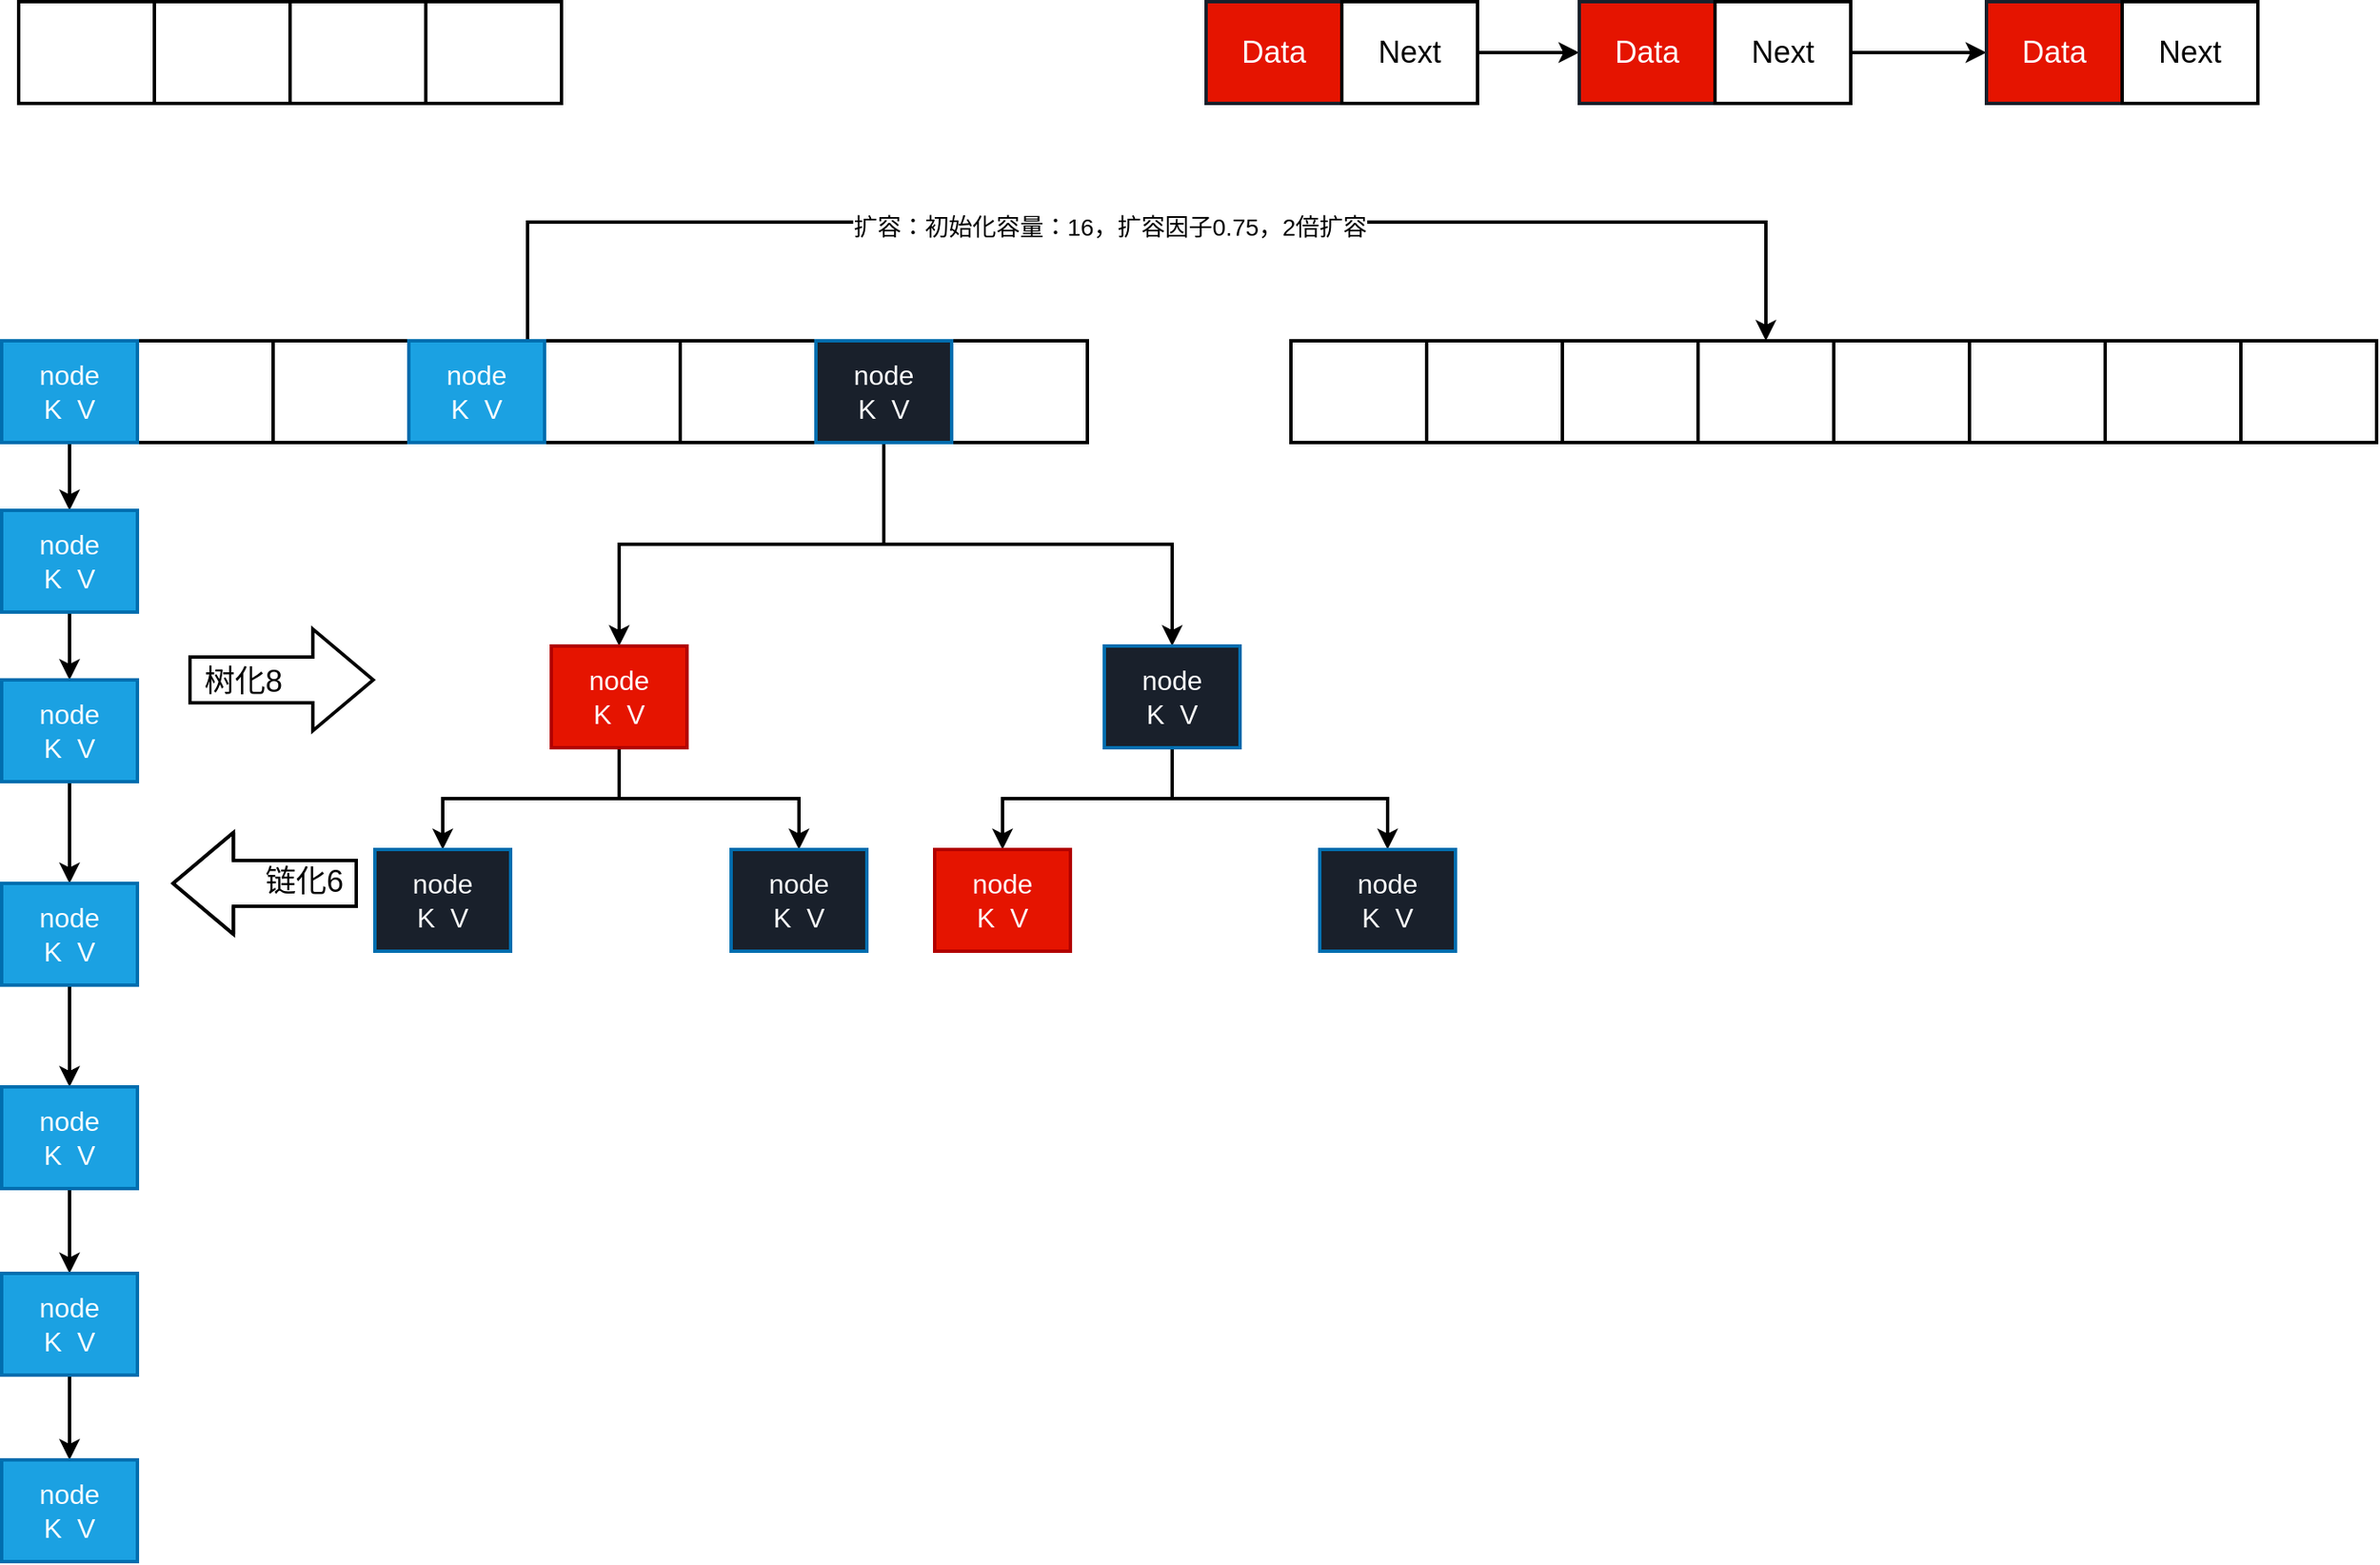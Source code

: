 <mxfile version="15.9.6" type="github">
  <diagram id="V2agxWNDqFFHkdYsPJiL" name="HashMap">
    <mxGraphModel dx="1038" dy="647" grid="1" gridSize="10" guides="1" tooltips="1" connect="1" arrows="1" fold="1" page="1" pageScale="1" pageWidth="827" pageHeight="1169" math="0" shadow="0">
      <root>
        <mxCell id="0" />
        <mxCell id="1" parent="0" />
        <mxCell id="HIqjcw73Yl3vF48u5pDZ-1" value="" style="rounded=0;whiteSpace=wrap;html=1;strokeWidth=2;" vertex="1" parent="1">
          <mxGeometry x="50" y="230" width="80" height="60" as="geometry" />
        </mxCell>
        <mxCell id="HIqjcw73Yl3vF48u5pDZ-2" value="" style="rounded=0;whiteSpace=wrap;html=1;strokeWidth=2;" vertex="1" parent="1">
          <mxGeometry x="130" y="230" width="80" height="60" as="geometry" />
        </mxCell>
        <mxCell id="HIqjcw73Yl3vF48u5pDZ-4" value="" style="rounded=0;whiteSpace=wrap;html=1;strokeWidth=2;" vertex="1" parent="1">
          <mxGeometry x="210" y="230" width="80" height="60" as="geometry" />
        </mxCell>
        <mxCell id="HIqjcw73Yl3vF48u5pDZ-19" style="edgeStyle=orthogonalEdgeStyle;rounded=0;orthogonalLoop=1;jettySize=auto;html=1;entryX=0.5;entryY=0;entryDx=0;entryDy=0;strokeWidth=2;" edge="1" parent="1" source="HIqjcw73Yl3vF48u5pDZ-5" target="HIqjcw73Yl3vF48u5pDZ-14">
          <mxGeometry relative="1" as="geometry">
            <Array as="points">
              <mxPoint x="360" y="160" />
              <mxPoint x="1090" y="160" />
            </Array>
          </mxGeometry>
        </mxCell>
        <mxCell id="HIqjcw73Yl3vF48u5pDZ-20" value="扩容：初始化容量：16，扩容因子0.75，2倍扩容" style="edgeLabel;html=1;align=center;verticalAlign=middle;resizable=0;points=[];fontSize=14;" vertex="1" connectable="0" parent="HIqjcw73Yl3vF48u5pDZ-19">
          <mxGeometry x="-0.051" y="-3" relative="1" as="geometry">
            <mxPoint as="offset" />
          </mxGeometry>
        </mxCell>
        <mxCell id="HIqjcw73Yl3vF48u5pDZ-5" value="" style="rounded=0;whiteSpace=wrap;html=1;strokeWidth=2;" vertex="1" parent="1">
          <mxGeometry x="290" y="230" width="80" height="60" as="geometry" />
        </mxCell>
        <mxCell id="HIqjcw73Yl3vF48u5pDZ-7" value="" style="rounded=0;whiteSpace=wrap;html=1;strokeWidth=2;" vertex="1" parent="1">
          <mxGeometry x="370" y="230" width="80" height="60" as="geometry" />
        </mxCell>
        <mxCell id="HIqjcw73Yl3vF48u5pDZ-8" value="" style="rounded=0;whiteSpace=wrap;html=1;strokeWidth=2;" vertex="1" parent="1">
          <mxGeometry x="450" y="230" width="80" height="60" as="geometry" />
        </mxCell>
        <mxCell id="HIqjcw73Yl3vF48u5pDZ-9" value="" style="rounded=0;whiteSpace=wrap;html=1;strokeWidth=2;" vertex="1" parent="1">
          <mxGeometry x="530" y="230" width="80" height="60" as="geometry" />
        </mxCell>
        <mxCell id="HIqjcw73Yl3vF48u5pDZ-10" value="" style="rounded=0;whiteSpace=wrap;html=1;strokeWidth=2;" vertex="1" parent="1">
          <mxGeometry x="610" y="230" width="80" height="60" as="geometry" />
        </mxCell>
        <mxCell id="HIqjcw73Yl3vF48u5pDZ-11" value="" style="rounded=0;whiteSpace=wrap;html=1;strokeWidth=2;" vertex="1" parent="1">
          <mxGeometry x="810" y="230" width="80" height="60" as="geometry" />
        </mxCell>
        <mxCell id="HIqjcw73Yl3vF48u5pDZ-12" value="" style="rounded=0;whiteSpace=wrap;html=1;strokeWidth=2;" vertex="1" parent="1">
          <mxGeometry x="890" y="230" width="80" height="60" as="geometry" />
        </mxCell>
        <mxCell id="HIqjcw73Yl3vF48u5pDZ-13" value="" style="rounded=0;whiteSpace=wrap;html=1;strokeWidth=2;" vertex="1" parent="1">
          <mxGeometry x="970" y="230" width="80" height="60" as="geometry" />
        </mxCell>
        <mxCell id="HIqjcw73Yl3vF48u5pDZ-14" value="" style="rounded=0;whiteSpace=wrap;html=1;strokeWidth=2;" vertex="1" parent="1">
          <mxGeometry x="1050" y="230" width="80" height="60" as="geometry" />
        </mxCell>
        <mxCell id="HIqjcw73Yl3vF48u5pDZ-15" value="" style="rounded=0;whiteSpace=wrap;html=1;strokeWidth=2;" vertex="1" parent="1">
          <mxGeometry x="1130" y="230" width="80" height="60" as="geometry" />
        </mxCell>
        <mxCell id="HIqjcw73Yl3vF48u5pDZ-16" value="" style="rounded=0;whiteSpace=wrap;html=1;strokeWidth=2;" vertex="1" parent="1">
          <mxGeometry x="1210" y="230" width="80" height="60" as="geometry" />
        </mxCell>
        <mxCell id="HIqjcw73Yl3vF48u5pDZ-17" value="" style="rounded=0;whiteSpace=wrap;html=1;strokeWidth=2;" vertex="1" parent="1">
          <mxGeometry x="1290" y="230" width="80" height="60" as="geometry" />
        </mxCell>
        <mxCell id="HIqjcw73Yl3vF48u5pDZ-18" value="" style="rounded=0;whiteSpace=wrap;html=1;strokeWidth=2;" vertex="1" parent="1">
          <mxGeometry x="1370" y="230" width="80" height="60" as="geometry" />
        </mxCell>
        <mxCell id="HIqjcw73Yl3vF48u5pDZ-42" value="" style="edgeStyle=orthogonalEdgeStyle;rounded=0;orthogonalLoop=1;jettySize=auto;html=1;fontSize=18;strokeWidth=2;" edge="1" parent="1" source="HIqjcw73Yl3vF48u5pDZ-21" target="HIqjcw73Yl3vF48u5pDZ-22">
          <mxGeometry relative="1" as="geometry" />
        </mxCell>
        <mxCell id="HIqjcw73Yl3vF48u5pDZ-21" value="node&lt;br style=&quot;font-size: 16px;&quot;&gt;K&amp;nbsp; V" style="rounded=0;whiteSpace=wrap;html=1;strokeWidth=2;fillColor=#1ba1e2;strokeColor=#006EAF;fontColor=#ffffff;fontSize=16;" vertex="1" parent="1">
          <mxGeometry x="50" y="230" width="80" height="60" as="geometry" />
        </mxCell>
        <mxCell id="HIqjcw73Yl3vF48u5pDZ-43" style="edgeStyle=orthogonalEdgeStyle;rounded=0;orthogonalLoop=1;jettySize=auto;html=1;entryX=0.5;entryY=0;entryDx=0;entryDy=0;fontSize=18;strokeWidth=2;" edge="1" parent="1" source="HIqjcw73Yl3vF48u5pDZ-22" target="HIqjcw73Yl3vF48u5pDZ-23">
          <mxGeometry relative="1" as="geometry" />
        </mxCell>
        <mxCell id="HIqjcw73Yl3vF48u5pDZ-22" value="node&lt;br style=&quot;font-size: 16px;&quot;&gt;K&amp;nbsp; V" style="rounded=0;whiteSpace=wrap;html=1;strokeWidth=2;fillColor=#1ba1e2;strokeColor=#006EAF;fontColor=#ffffff;fontSize=16;" vertex="1" parent="1">
          <mxGeometry x="50" y="330" width="80" height="60" as="geometry" />
        </mxCell>
        <mxCell id="HIqjcw73Yl3vF48u5pDZ-44" style="edgeStyle=orthogonalEdgeStyle;rounded=0;orthogonalLoop=1;jettySize=auto;html=1;entryX=0.5;entryY=0;entryDx=0;entryDy=0;fontSize=18;strokeWidth=2;" edge="1" parent="1" source="HIqjcw73Yl3vF48u5pDZ-23" target="HIqjcw73Yl3vF48u5pDZ-24">
          <mxGeometry relative="1" as="geometry" />
        </mxCell>
        <mxCell id="HIqjcw73Yl3vF48u5pDZ-23" value="node&lt;br style=&quot;font-size: 16px;&quot;&gt;K&amp;nbsp; V" style="rounded=0;whiteSpace=wrap;html=1;strokeWidth=2;fillColor=#1ba1e2;strokeColor=#006EAF;fontColor=#ffffff;fontSize=16;" vertex="1" parent="1">
          <mxGeometry x="50" y="430" width="80" height="60" as="geometry" />
        </mxCell>
        <mxCell id="HIqjcw73Yl3vF48u5pDZ-45" style="edgeStyle=orthogonalEdgeStyle;rounded=0;orthogonalLoop=1;jettySize=auto;html=1;entryX=0.5;entryY=0;entryDx=0;entryDy=0;fontSize=18;strokeWidth=2;" edge="1" parent="1" source="HIqjcw73Yl3vF48u5pDZ-24" target="HIqjcw73Yl3vF48u5pDZ-25">
          <mxGeometry relative="1" as="geometry" />
        </mxCell>
        <mxCell id="HIqjcw73Yl3vF48u5pDZ-24" value="node&lt;br style=&quot;font-size: 16px;&quot;&gt;K&amp;nbsp; V" style="rounded=0;whiteSpace=wrap;html=1;strokeWidth=2;fillColor=#1ba1e2;strokeColor=#006EAF;fontColor=#ffffff;fontSize=16;" vertex="1" parent="1">
          <mxGeometry x="50" y="550" width="80" height="60" as="geometry" />
        </mxCell>
        <mxCell id="HIqjcw73Yl3vF48u5pDZ-46" style="edgeStyle=orthogonalEdgeStyle;rounded=0;orthogonalLoop=1;jettySize=auto;html=1;entryX=0.5;entryY=0;entryDx=0;entryDy=0;fontSize=18;strokeWidth=2;" edge="1" parent="1" source="HIqjcw73Yl3vF48u5pDZ-25" target="HIqjcw73Yl3vF48u5pDZ-26">
          <mxGeometry relative="1" as="geometry" />
        </mxCell>
        <mxCell id="HIqjcw73Yl3vF48u5pDZ-25" value="node&lt;br style=&quot;font-size: 16px;&quot;&gt;K&amp;nbsp; V" style="rounded=0;whiteSpace=wrap;html=1;strokeWidth=2;fillColor=#1ba1e2;strokeColor=#006EAF;fontColor=#ffffff;fontSize=16;" vertex="1" parent="1">
          <mxGeometry x="50" y="670" width="80" height="60" as="geometry" />
        </mxCell>
        <mxCell id="HIqjcw73Yl3vF48u5pDZ-47" style="edgeStyle=orthogonalEdgeStyle;rounded=0;orthogonalLoop=1;jettySize=auto;html=1;entryX=0.5;entryY=0;entryDx=0;entryDy=0;fontSize=18;strokeWidth=2;" edge="1" parent="1" source="HIqjcw73Yl3vF48u5pDZ-26" target="HIqjcw73Yl3vF48u5pDZ-27">
          <mxGeometry relative="1" as="geometry" />
        </mxCell>
        <mxCell id="HIqjcw73Yl3vF48u5pDZ-26" value="node&lt;br style=&quot;font-size: 16px;&quot;&gt;K&amp;nbsp; V" style="rounded=0;whiteSpace=wrap;html=1;strokeWidth=2;fillColor=#1ba1e2;strokeColor=#006EAF;fontColor=#ffffff;fontSize=16;" vertex="1" parent="1">
          <mxGeometry x="50" y="780" width="80" height="60" as="geometry" />
        </mxCell>
        <mxCell id="HIqjcw73Yl3vF48u5pDZ-27" value="node&lt;br style=&quot;font-size: 16px;&quot;&gt;K&amp;nbsp; V" style="rounded=0;whiteSpace=wrap;html=1;strokeWidth=2;fillColor=#1ba1e2;strokeColor=#006EAF;fontColor=#ffffff;fontSize=16;" vertex="1" parent="1">
          <mxGeometry x="50" y="890" width="80" height="60" as="geometry" />
        </mxCell>
        <mxCell id="HIqjcw73Yl3vF48u5pDZ-28" value="Data" style="rounded=0;whiteSpace=wrap;html=1;strokeWidth=2;fillColor=#e51400;fontColor=#ffffff;strokeColor=#19202B;fontSize=18;" vertex="1" parent="1">
          <mxGeometry x="760" y="30" width="80" height="60" as="geometry" />
        </mxCell>
        <mxCell id="HIqjcw73Yl3vF48u5pDZ-34" style="edgeStyle=orthogonalEdgeStyle;rounded=0;orthogonalLoop=1;jettySize=auto;html=1;entryX=0;entryY=0.5;entryDx=0;entryDy=0;fontSize=18;strokeWidth=2;" edge="1" parent="1" source="HIqjcw73Yl3vF48u5pDZ-29" target="HIqjcw73Yl3vF48u5pDZ-30">
          <mxGeometry relative="1" as="geometry" />
        </mxCell>
        <mxCell id="HIqjcw73Yl3vF48u5pDZ-29" value="Next" style="rounded=0;whiteSpace=wrap;html=1;strokeWidth=2;fontSize=18;" vertex="1" parent="1">
          <mxGeometry x="840" y="30" width="80" height="60" as="geometry" />
        </mxCell>
        <mxCell id="HIqjcw73Yl3vF48u5pDZ-30" value="Data" style="rounded=0;whiteSpace=wrap;html=1;strokeWidth=2;fillColor=#e51400;fontColor=#ffffff;strokeColor=#19202B;fontSize=18;" vertex="1" parent="1">
          <mxGeometry x="980" y="30" width="80" height="60" as="geometry" />
        </mxCell>
        <mxCell id="HIqjcw73Yl3vF48u5pDZ-35" style="edgeStyle=orthogonalEdgeStyle;rounded=0;orthogonalLoop=1;jettySize=auto;html=1;entryX=0;entryY=0.5;entryDx=0;entryDy=0;fontSize=18;strokeWidth=2;" edge="1" parent="1" source="HIqjcw73Yl3vF48u5pDZ-31" target="HIqjcw73Yl3vF48u5pDZ-32">
          <mxGeometry relative="1" as="geometry" />
        </mxCell>
        <mxCell id="HIqjcw73Yl3vF48u5pDZ-31" value="Next" style="rounded=0;whiteSpace=wrap;html=1;strokeWidth=2;fontSize=18;" vertex="1" parent="1">
          <mxGeometry x="1060" y="30" width="80" height="60" as="geometry" />
        </mxCell>
        <mxCell id="HIqjcw73Yl3vF48u5pDZ-32" value="Data" style="rounded=0;whiteSpace=wrap;html=1;strokeWidth=2;fillColor=#e51400;fontColor=#ffffff;strokeColor=#19202B;fontSize=18;" vertex="1" parent="1">
          <mxGeometry x="1220" y="30" width="80" height="60" as="geometry" />
        </mxCell>
        <mxCell id="HIqjcw73Yl3vF48u5pDZ-33" value="Next" style="rounded=0;whiteSpace=wrap;html=1;strokeWidth=2;fontSize=18;" vertex="1" parent="1">
          <mxGeometry x="1300" y="30" width="80" height="60" as="geometry" />
        </mxCell>
        <mxCell id="HIqjcw73Yl3vF48u5pDZ-36" value="" style="rounded=0;whiteSpace=wrap;html=1;strokeWidth=2;fontSize=18;" vertex="1" parent="1">
          <mxGeometry x="60" y="30" width="80" height="60" as="geometry" />
        </mxCell>
        <mxCell id="HIqjcw73Yl3vF48u5pDZ-37" value="" style="rounded=0;whiteSpace=wrap;html=1;strokeWidth=2;fontSize=18;" vertex="1" parent="1">
          <mxGeometry x="140" y="30" width="80" height="60" as="geometry" />
        </mxCell>
        <mxCell id="HIqjcw73Yl3vF48u5pDZ-38" value="" style="rounded=0;whiteSpace=wrap;html=1;strokeWidth=2;fontSize=18;" vertex="1" parent="1">
          <mxGeometry x="220" y="30" width="80" height="60" as="geometry" />
        </mxCell>
        <mxCell id="HIqjcw73Yl3vF48u5pDZ-39" value="" style="rounded=0;whiteSpace=wrap;html=1;strokeWidth=2;fontSize=18;" vertex="1" parent="1">
          <mxGeometry x="300" y="30" width="80" height="60" as="geometry" />
        </mxCell>
        <mxCell id="HIqjcw73Yl3vF48u5pDZ-40" value="node&lt;br style=&quot;font-size: 16px;&quot;&gt;K&amp;nbsp; V" style="rounded=0;whiteSpace=wrap;html=1;strokeWidth=2;fillColor=#1ba1e2;strokeColor=#006EAF;fontColor=#ffffff;fontSize=16;" vertex="1" parent="1">
          <mxGeometry x="290" y="230" width="80" height="60" as="geometry" />
        </mxCell>
        <mxCell id="HIqjcw73Yl3vF48u5pDZ-64" style="edgeStyle=orthogonalEdgeStyle;rounded=0;orthogonalLoop=1;jettySize=auto;html=1;entryX=0.5;entryY=0;entryDx=0;entryDy=0;fontSize=18;strokeWidth=2;exitX=0.5;exitY=1;exitDx=0;exitDy=0;" edge="1" parent="1" source="HIqjcw73Yl3vF48u5pDZ-41" target="HIqjcw73Yl3vF48u5pDZ-50">
          <mxGeometry relative="1" as="geometry" />
        </mxCell>
        <mxCell id="HIqjcw73Yl3vF48u5pDZ-68" style="edgeStyle=orthogonalEdgeStyle;rounded=0;orthogonalLoop=1;jettySize=auto;html=1;fontSize=18;strokeWidth=2;" edge="1" parent="1" target="HIqjcw73Yl3vF48u5pDZ-51">
          <mxGeometry relative="1" as="geometry">
            <mxPoint x="570" y="300" as="sourcePoint" />
            <Array as="points">
              <mxPoint x="570" y="350" />
              <mxPoint x="740" y="350" />
            </Array>
          </mxGeometry>
        </mxCell>
        <mxCell id="HIqjcw73Yl3vF48u5pDZ-41" value="node&lt;br style=&quot;font-size: 16px;&quot;&gt;K&amp;nbsp; V" style="rounded=0;whiteSpace=wrap;html=1;strokeWidth=2;fillColor=#19202B;strokeColor=#006EAF;fontColor=#ffffff;fontSize=16;" vertex="1" parent="1">
          <mxGeometry x="530" y="230" width="80" height="60" as="geometry" />
        </mxCell>
        <mxCell id="HIqjcw73Yl3vF48u5pDZ-48" value="" style="shape=flexArrow;endArrow=classic;html=1;rounded=0;fontSize=18;strokeWidth=2;width=26;endSize=11.2;endWidth=31;" edge="1" parent="1">
          <mxGeometry width="50" height="50" relative="1" as="geometry">
            <mxPoint x="160" y="430" as="sourcePoint" />
            <mxPoint x="270" y="430" as="targetPoint" />
          </mxGeometry>
        </mxCell>
        <mxCell id="HIqjcw73Yl3vF48u5pDZ-49" value="树化8" style="edgeLabel;html=1;align=center;verticalAlign=middle;resizable=0;points=[];fontSize=18;" vertex="1" connectable="0" parent="HIqjcw73Yl3vF48u5pDZ-48">
          <mxGeometry x="-0.42" y="-1" relative="1" as="geometry">
            <mxPoint as="offset" />
          </mxGeometry>
        </mxCell>
        <mxCell id="HIqjcw73Yl3vF48u5pDZ-66" style="edgeStyle=orthogonalEdgeStyle;rounded=0;orthogonalLoop=1;jettySize=auto;html=1;entryX=0.5;entryY=0;entryDx=0;entryDy=0;fontSize=18;strokeWidth=2;exitX=0.5;exitY=1;exitDx=0;exitDy=0;" edge="1" parent="1" source="HIqjcw73Yl3vF48u5pDZ-50" target="HIqjcw73Yl3vF48u5pDZ-52">
          <mxGeometry relative="1" as="geometry" />
        </mxCell>
        <mxCell id="HIqjcw73Yl3vF48u5pDZ-67" style="edgeStyle=orthogonalEdgeStyle;rounded=0;orthogonalLoop=1;jettySize=auto;html=1;entryX=0.5;entryY=0;entryDx=0;entryDy=0;fontSize=18;strokeWidth=2;exitX=0.5;exitY=1;exitDx=0;exitDy=0;" edge="1" parent="1" source="HIqjcw73Yl3vF48u5pDZ-50" target="HIqjcw73Yl3vF48u5pDZ-53">
          <mxGeometry relative="1" as="geometry" />
        </mxCell>
        <mxCell id="HIqjcw73Yl3vF48u5pDZ-50" value="node&lt;br style=&quot;font-size: 16px;&quot;&gt;K&amp;nbsp; V" style="rounded=0;whiteSpace=wrap;html=1;strokeWidth=2;fillColor=#e51400;strokeColor=#B20000;fontColor=#ffffff;fontSize=16;" vertex="1" parent="1">
          <mxGeometry x="374" y="410" width="80" height="60" as="geometry" />
        </mxCell>
        <mxCell id="HIqjcw73Yl3vF48u5pDZ-69" style="edgeStyle=orthogonalEdgeStyle;rounded=0;orthogonalLoop=1;jettySize=auto;html=1;entryX=0.5;entryY=0;entryDx=0;entryDy=0;fontSize=18;strokeWidth=2;exitX=0.5;exitY=1;exitDx=0;exitDy=0;" edge="1" parent="1" source="HIqjcw73Yl3vF48u5pDZ-51" target="HIqjcw73Yl3vF48u5pDZ-55">
          <mxGeometry relative="1" as="geometry" />
        </mxCell>
        <mxCell id="HIqjcw73Yl3vF48u5pDZ-70" style="edgeStyle=orthogonalEdgeStyle;rounded=0;orthogonalLoop=1;jettySize=auto;html=1;fontSize=18;strokeWidth=2;exitX=0.5;exitY=1;exitDx=0;exitDy=0;" edge="1" parent="1" source="HIqjcw73Yl3vF48u5pDZ-51" target="HIqjcw73Yl3vF48u5pDZ-54">
          <mxGeometry relative="1" as="geometry" />
        </mxCell>
        <mxCell id="HIqjcw73Yl3vF48u5pDZ-51" value="node&lt;br style=&quot;font-size: 16px;&quot;&gt;K&amp;nbsp; V" style="rounded=0;whiteSpace=wrap;html=1;strokeWidth=2;fillColor=#19202B;strokeColor=#006EAF;fontColor=#ffffff;fontSize=16;" vertex="1" parent="1">
          <mxGeometry x="700" y="410" width="80" height="60" as="geometry" />
        </mxCell>
        <mxCell id="HIqjcw73Yl3vF48u5pDZ-52" value="node&lt;br style=&quot;font-size: 16px;&quot;&gt;K&amp;nbsp; V" style="rounded=0;whiteSpace=wrap;html=1;strokeWidth=2;fillColor=#19202B;strokeColor=#006EAF;fontColor=#ffffff;fontSize=16;" vertex="1" parent="1">
          <mxGeometry x="270" y="530" width="80" height="60" as="geometry" />
        </mxCell>
        <mxCell id="HIqjcw73Yl3vF48u5pDZ-53" value="node&lt;br style=&quot;font-size: 16px;&quot;&gt;K&amp;nbsp; V" style="rounded=0;whiteSpace=wrap;html=1;strokeWidth=2;fillColor=#19202B;strokeColor=#006EAF;fontColor=#ffffff;fontSize=16;" vertex="1" parent="1">
          <mxGeometry x="480" y="530" width="80" height="60" as="geometry" />
        </mxCell>
        <mxCell id="HIqjcw73Yl3vF48u5pDZ-54" value="node&lt;br style=&quot;font-size: 16px;&quot;&gt;K&amp;nbsp; V" style="rounded=0;whiteSpace=wrap;html=1;strokeWidth=2;fillColor=#19202B;strokeColor=#006EAF;fontColor=#ffffff;fontSize=16;" vertex="1" parent="1">
          <mxGeometry x="827" y="530" width="80" height="60" as="geometry" />
        </mxCell>
        <mxCell id="HIqjcw73Yl3vF48u5pDZ-55" value="node&lt;br style=&quot;font-size: 16px;&quot;&gt;K&amp;nbsp; V" style="rounded=0;whiteSpace=wrap;html=1;strokeWidth=2;fillColor=#e51400;strokeColor=#B20000;fontColor=#ffffff;fontSize=16;" vertex="1" parent="1">
          <mxGeometry x="600" y="530" width="80" height="60" as="geometry" />
        </mxCell>
        <mxCell id="HIqjcw73Yl3vF48u5pDZ-71" value="" style="shape=flexArrow;endArrow=classic;html=1;rounded=0;fontSize=18;strokeWidth=2;width=26;endSize=11.2;endWidth=31;" edge="1" parent="1">
          <mxGeometry width="50" height="50" relative="1" as="geometry">
            <mxPoint x="260" y="550" as="sourcePoint" />
            <mxPoint x="150" y="550" as="targetPoint" />
            <Array as="points">
              <mxPoint x="200" y="550" />
            </Array>
          </mxGeometry>
        </mxCell>
        <mxCell id="HIqjcw73Yl3vF48u5pDZ-72" value="链化6" style="edgeLabel;html=1;align=center;verticalAlign=middle;resizable=0;points=[];fontSize=18;" vertex="1" connectable="0" parent="HIqjcw73Yl3vF48u5pDZ-71">
          <mxGeometry x="-0.42" y="-1" relative="1" as="geometry">
            <mxPoint as="offset" />
          </mxGeometry>
        </mxCell>
      </root>
    </mxGraphModel>
  </diagram>
</mxfile>
